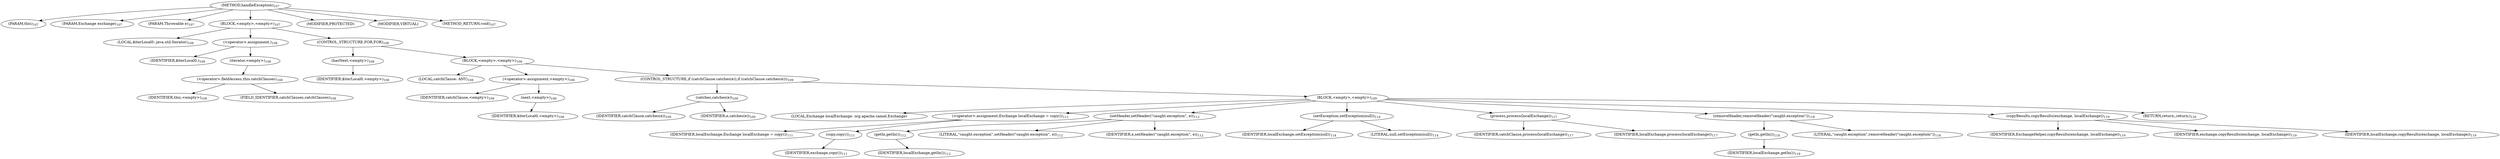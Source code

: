 digraph "handleException" {  
"232" [label = <(METHOD,handleException)<SUB>107</SUB>> ]
"233" [label = <(PARAM,this)<SUB>107</SUB>> ]
"234" [label = <(PARAM,Exchange exchange)<SUB>107</SUB>> ]
"235" [label = <(PARAM,Throwable e)<SUB>107</SUB>> ]
"236" [label = <(BLOCK,&lt;empty&gt;,&lt;empty&gt;)<SUB>107</SUB>> ]
"237" [label = <(LOCAL,$iterLocal0: java.util.Iterator)<SUB>108</SUB>> ]
"238" [label = <(&lt;operator&gt;.assignment,)<SUB>108</SUB>> ]
"239" [label = <(IDENTIFIER,$iterLocal0,)<SUB>108</SUB>> ]
"240" [label = <(iterator,&lt;empty&gt;)<SUB>108</SUB>> ]
"241" [label = <(&lt;operator&gt;.fieldAccess,this.catchClauses)<SUB>108</SUB>> ]
"242" [label = <(IDENTIFIER,this,&lt;empty&gt;)<SUB>108</SUB>> ]
"243" [label = <(FIELD_IDENTIFIER,catchClauses,catchClauses)<SUB>108</SUB>> ]
"244" [label = <(CONTROL_STRUCTURE,FOR,FOR)<SUB>108</SUB>> ]
"245" [label = <(hasNext,&lt;empty&gt;)<SUB>108</SUB>> ]
"246" [label = <(IDENTIFIER,$iterLocal0,&lt;empty&gt;)<SUB>108</SUB>> ]
"247" [label = <(BLOCK,&lt;empty&gt;,&lt;empty&gt;)<SUB>108</SUB>> ]
"248" [label = <(LOCAL,catchClause: ANY)<SUB>108</SUB>> ]
"249" [label = <(&lt;operator&gt;.assignment,&lt;empty&gt;)<SUB>108</SUB>> ]
"250" [label = <(IDENTIFIER,catchClause,&lt;empty&gt;)<SUB>108</SUB>> ]
"251" [label = <(next,&lt;empty&gt;)<SUB>108</SUB>> ]
"252" [label = <(IDENTIFIER,$iterLocal0,&lt;empty&gt;)<SUB>108</SUB>> ]
"253" [label = <(CONTROL_STRUCTURE,if (catchClause.catches(e)),if (catchClause.catches(e)))<SUB>109</SUB>> ]
"254" [label = <(catches,catches(e))<SUB>109</SUB>> ]
"255" [label = <(IDENTIFIER,catchClause,catches(e))<SUB>109</SUB>> ]
"256" [label = <(IDENTIFIER,e,catches(e))<SUB>109</SUB>> ]
"257" [label = <(BLOCK,&lt;empty&gt;,&lt;empty&gt;)<SUB>109</SUB>> ]
"258" [label = <(LOCAL,Exchange localExchange: org.apache.camel.Exchange)> ]
"259" [label = <(&lt;operator&gt;.assignment,Exchange localExchange = copy())<SUB>111</SUB>> ]
"260" [label = <(IDENTIFIER,localExchange,Exchange localExchange = copy())<SUB>111</SUB>> ]
"261" [label = <(copy,copy())<SUB>111</SUB>> ]
"262" [label = <(IDENTIFIER,exchange,copy())<SUB>111</SUB>> ]
"263" [label = <(setHeader,setHeader(&quot;caught.exception&quot;, e))<SUB>112</SUB>> ]
"264" [label = <(getIn,getIn())<SUB>112</SUB>> ]
"265" [label = <(IDENTIFIER,localExchange,getIn())<SUB>112</SUB>> ]
"266" [label = <(LITERAL,&quot;caught.exception&quot;,setHeader(&quot;caught.exception&quot;, e))<SUB>112</SUB>> ]
"267" [label = <(IDENTIFIER,e,setHeader(&quot;caught.exception&quot;, e))<SUB>112</SUB>> ]
"268" [label = <(setException,setException(null))<SUB>114</SUB>> ]
"269" [label = <(IDENTIFIER,localExchange,setException(null))<SUB>114</SUB>> ]
"270" [label = <(LITERAL,null,setException(null))<SUB>114</SUB>> ]
"271" [label = <(process,process(localExchange))<SUB>117</SUB>> ]
"272" [label = <(IDENTIFIER,catchClause,process(localExchange))<SUB>117</SUB>> ]
"273" [label = <(IDENTIFIER,localExchange,process(localExchange))<SUB>117</SUB>> ]
"274" [label = <(removeHeader,removeHeader(&quot;caught.exception&quot;))<SUB>118</SUB>> ]
"275" [label = <(getIn,getIn())<SUB>118</SUB>> ]
"276" [label = <(IDENTIFIER,localExchange,getIn())<SUB>118</SUB>> ]
"277" [label = <(LITERAL,&quot;caught.exception&quot;,removeHeader(&quot;caught.exception&quot;))<SUB>118</SUB>> ]
"278" [label = <(copyResults,copyResults(exchange, localExchange))<SUB>119</SUB>> ]
"279" [label = <(IDENTIFIER,ExchangeHelper,copyResults(exchange, localExchange))<SUB>119</SUB>> ]
"280" [label = <(IDENTIFIER,exchange,copyResults(exchange, localExchange))<SUB>119</SUB>> ]
"281" [label = <(IDENTIFIER,localExchange,copyResults(exchange, localExchange))<SUB>119</SUB>> ]
"282" [label = <(RETURN,return;,return;)<SUB>120</SUB>> ]
"283" [label = <(MODIFIER,PROTECTED)> ]
"284" [label = <(MODIFIER,VIRTUAL)> ]
"285" [label = <(METHOD_RETURN,void)<SUB>107</SUB>> ]
  "232" -> "233" 
  "232" -> "234" 
  "232" -> "235" 
  "232" -> "236" 
  "232" -> "283" 
  "232" -> "284" 
  "232" -> "285" 
  "236" -> "237" 
  "236" -> "238" 
  "236" -> "244" 
  "238" -> "239" 
  "238" -> "240" 
  "240" -> "241" 
  "241" -> "242" 
  "241" -> "243" 
  "244" -> "245" 
  "244" -> "247" 
  "245" -> "246" 
  "247" -> "248" 
  "247" -> "249" 
  "247" -> "253" 
  "249" -> "250" 
  "249" -> "251" 
  "251" -> "252" 
  "253" -> "254" 
  "253" -> "257" 
  "254" -> "255" 
  "254" -> "256" 
  "257" -> "258" 
  "257" -> "259" 
  "257" -> "263" 
  "257" -> "268" 
  "257" -> "271" 
  "257" -> "274" 
  "257" -> "278" 
  "257" -> "282" 
  "259" -> "260" 
  "259" -> "261" 
  "261" -> "262" 
  "263" -> "264" 
  "263" -> "266" 
  "263" -> "267" 
  "264" -> "265" 
  "268" -> "269" 
  "268" -> "270" 
  "271" -> "272" 
  "271" -> "273" 
  "274" -> "275" 
  "274" -> "277" 
  "275" -> "276" 
  "278" -> "279" 
  "278" -> "280" 
  "278" -> "281" 
}

